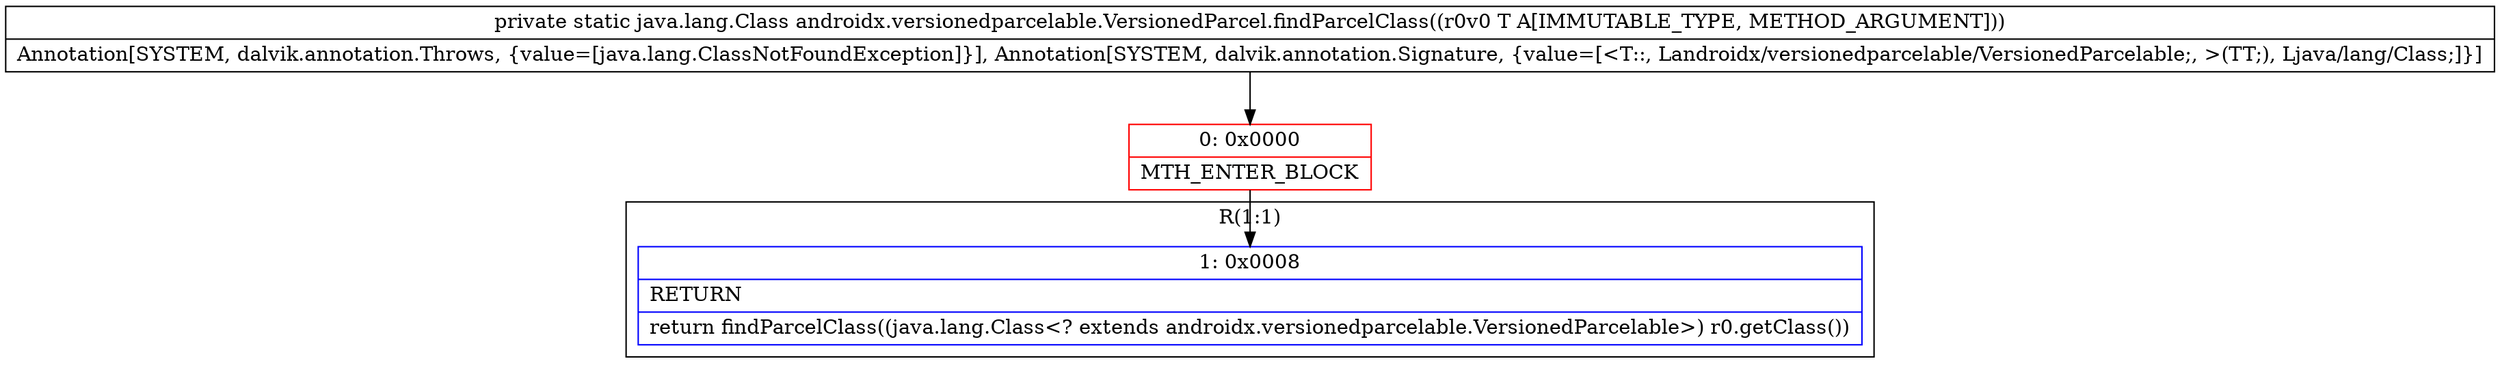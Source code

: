 digraph "CFG forandroidx.versionedparcelable.VersionedParcel.findParcelClass(Landroidx\/versionedparcelable\/VersionedParcelable;)Ljava\/lang\/Class;" {
subgraph cluster_Region_141300126 {
label = "R(1:1)";
node [shape=record,color=blue];
Node_1 [shape=record,label="{1\:\ 0x0008|RETURN\l|return findParcelClass((java.lang.Class\<? extends androidx.versionedparcelable.VersionedParcelable\>) r0.getClass())\l}"];
}
Node_0 [shape=record,color=red,label="{0\:\ 0x0000|MTH_ENTER_BLOCK\l}"];
MethodNode[shape=record,label="{private static java.lang.Class androidx.versionedparcelable.VersionedParcel.findParcelClass((r0v0 T A[IMMUTABLE_TYPE, METHOD_ARGUMENT]))  | Annotation[SYSTEM, dalvik.annotation.Throws, \{value=[java.lang.ClassNotFoundException]\}], Annotation[SYSTEM, dalvik.annotation.Signature, \{value=[\<T::, Landroidx\/versionedparcelable\/VersionedParcelable;, \>(TT;), Ljava\/lang\/Class;]\}]\l}"];
MethodNode -> Node_0;
Node_0 -> Node_1;
}

